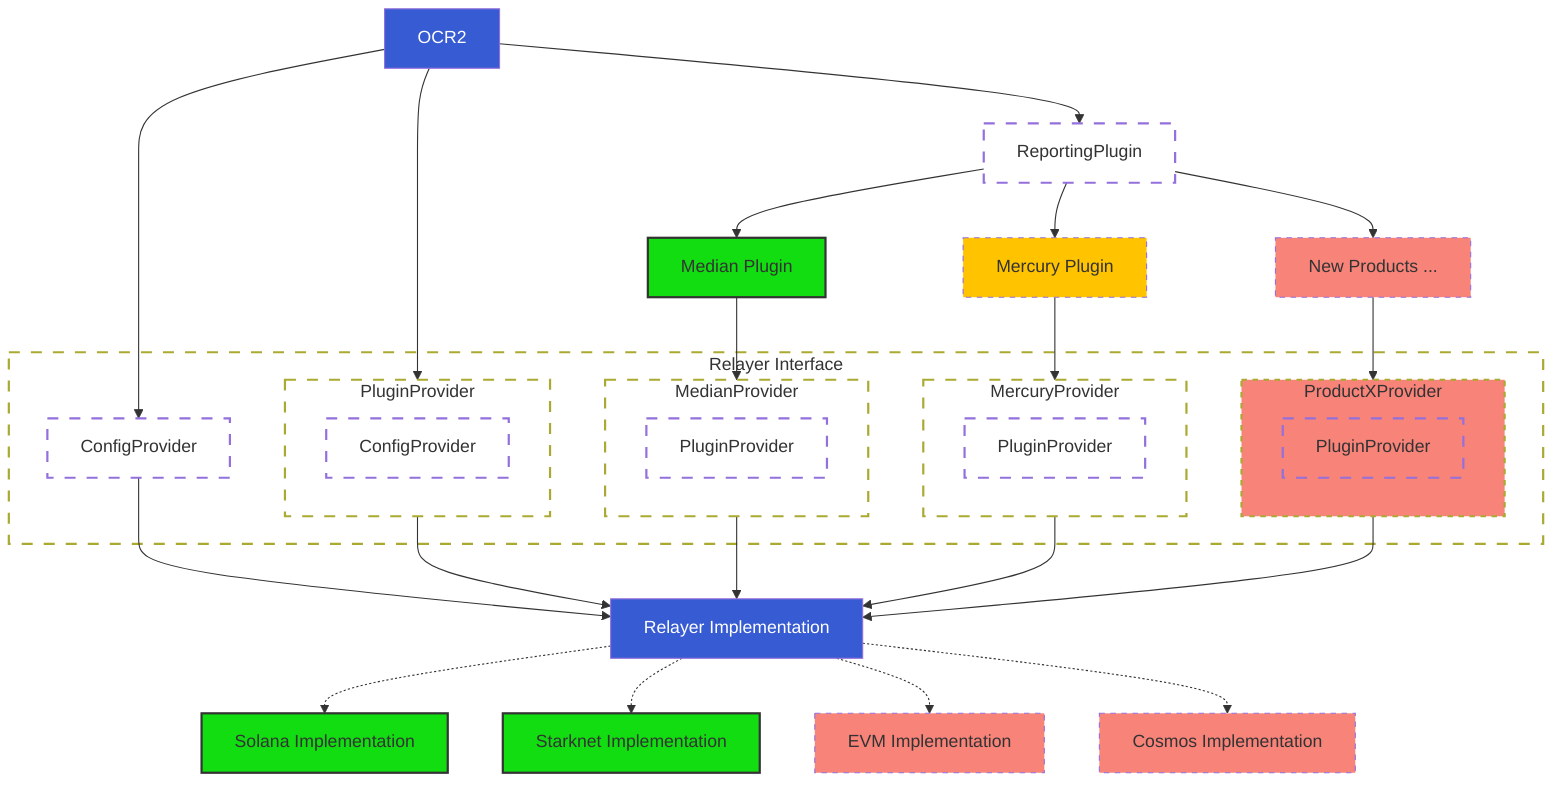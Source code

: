 %%{
 init: {
    'theme': 'base',
}%%
flowchart

  ocr2[OCR2]
  reportingPlugin[ReportingPlugin]
  medianPlugin[Median Plugin]
  mercuryPlugin[Mercury Plugin]
  productPlugin[New Products ...]
  
  ocr2 --> reportingPlugin --> medianPlugin
  
  reportingPlugin --> mercuryPlugin
  reportingPlugin --> productPlugin
  subgraph relayer[Relayer Interface]
    configProvider[ConfigProvider]
    subgraph pluginProvider[PluginProvider]
        pluginBase[ConfigProvider]
    end
    subgraph medianProvider[MedianProvider]
        medianBase[PluginProvider]
    end
    subgraph mercuryProvider[MercuryProvider]
        mercuryBase[PluginProvider]
    end
     subgraph otherProvider[ProductXProvider]
        otherBase[PluginProvider]
    end
  end
  ocr2 --> configProvider --> impl
  ocr2 --> pluginProvider --> impl
  medianPlugin --> medianProvider --> impl
  mercuryPlugin --> mercuryProvider --> impl
  productPlugin --> otherProvider
  otherProvider --> impl
  impl -.-> solImpl
  impl -.->  starkImpl
  impl -.-> evmImpl
  impl -.-> cosmosImpl

  impl[Relayer Implementation]
  solImpl[Solana Implementation]
  starkImpl[Starknet Implementation]
  evmImpl[EVM Implementation]
  cosmosImpl[Cosmos Implementation]

  classDef outline fill:none,stroke-width:2px,stroke-dasharray: 10
  class reportingPlugin,relayer,configProvider,pluginProvider,pluginBase outline
  class medianProvider,mercuryProvider,medianBase,mercuryBase,automationBase,automationProvider outline
  class otherBase,otherProvider outline
  classDef todo fill:#F88379,  stroke-dasharray: 5
   classDef partial fill:#FFC300,  stroke-dasharray: 5
   class mercuryPlugin partial
  classDef chainlink fill:#375bd2, color:white
    class ocr2,impl chainlink
  class automationPlugin,productPlugin,otherProvider,evmImpl,cosmosImpl todo
  classDef loopDone  fill:#1d1f,stroke:#333,stroke-width:2px

  class solImpl,starkImpl,medianPlugin loopDone
  %%  classDef process fill:none, stroke-width:10px;
   %% class chainlink2,looppRelayer,looppProduct process
   %% classDef service fill:none,stroke-dasharray:9, stroke-width:5px;
   %% class rlServer,OCR2 service